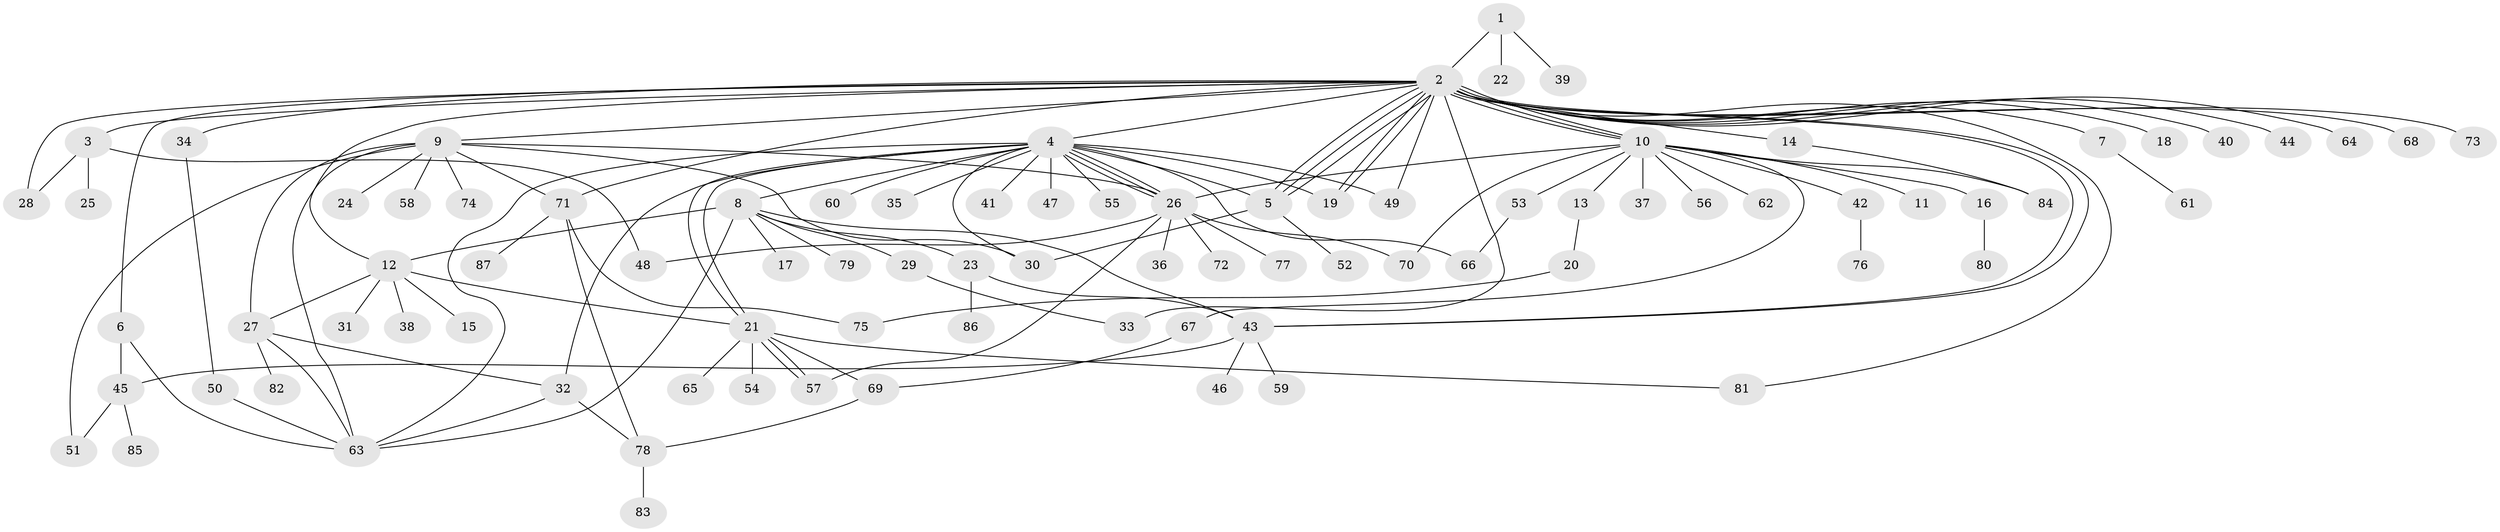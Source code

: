 // Generated by graph-tools (version 1.1) at 2025/11/02/27/25 16:11:10]
// undirected, 87 vertices, 130 edges
graph export_dot {
graph [start="1"]
  node [color=gray90,style=filled];
  1;
  2;
  3;
  4;
  5;
  6;
  7;
  8;
  9;
  10;
  11;
  12;
  13;
  14;
  15;
  16;
  17;
  18;
  19;
  20;
  21;
  22;
  23;
  24;
  25;
  26;
  27;
  28;
  29;
  30;
  31;
  32;
  33;
  34;
  35;
  36;
  37;
  38;
  39;
  40;
  41;
  42;
  43;
  44;
  45;
  46;
  47;
  48;
  49;
  50;
  51;
  52;
  53;
  54;
  55;
  56;
  57;
  58;
  59;
  60;
  61;
  62;
  63;
  64;
  65;
  66;
  67;
  68;
  69;
  70;
  71;
  72;
  73;
  74;
  75;
  76;
  77;
  78;
  79;
  80;
  81;
  82;
  83;
  84;
  85;
  86;
  87;
  1 -- 2;
  1 -- 22;
  1 -- 39;
  2 -- 3;
  2 -- 4;
  2 -- 5;
  2 -- 5;
  2 -- 5;
  2 -- 6;
  2 -- 7;
  2 -- 9;
  2 -- 10;
  2 -- 10;
  2 -- 10;
  2 -- 12;
  2 -- 14;
  2 -- 18;
  2 -- 19;
  2 -- 19;
  2 -- 28;
  2 -- 33;
  2 -- 34;
  2 -- 40;
  2 -- 43;
  2 -- 43;
  2 -- 44;
  2 -- 49;
  2 -- 64;
  2 -- 68;
  2 -- 71;
  2 -- 73;
  2 -- 81;
  3 -- 25;
  3 -- 28;
  3 -- 48;
  4 -- 5;
  4 -- 8;
  4 -- 19;
  4 -- 21;
  4 -- 21;
  4 -- 26;
  4 -- 26;
  4 -- 26;
  4 -- 30;
  4 -- 32;
  4 -- 35;
  4 -- 41;
  4 -- 47;
  4 -- 49;
  4 -- 55;
  4 -- 60;
  4 -- 63;
  4 -- 66;
  5 -- 30;
  5 -- 52;
  6 -- 45;
  6 -- 63;
  7 -- 61;
  8 -- 12;
  8 -- 17;
  8 -- 23;
  8 -- 29;
  8 -- 43;
  8 -- 63;
  8 -- 79;
  9 -- 24;
  9 -- 26;
  9 -- 27;
  9 -- 30;
  9 -- 51;
  9 -- 58;
  9 -- 63;
  9 -- 71;
  9 -- 74;
  10 -- 11;
  10 -- 13;
  10 -- 16;
  10 -- 26;
  10 -- 37;
  10 -- 42;
  10 -- 53;
  10 -- 56;
  10 -- 62;
  10 -- 67;
  10 -- 70;
  10 -- 84;
  12 -- 15;
  12 -- 21;
  12 -- 27;
  12 -- 31;
  12 -- 38;
  13 -- 20;
  14 -- 84;
  16 -- 80;
  20 -- 75;
  21 -- 54;
  21 -- 57;
  21 -- 57;
  21 -- 65;
  21 -- 69;
  21 -- 81;
  23 -- 43;
  23 -- 86;
  26 -- 36;
  26 -- 48;
  26 -- 57;
  26 -- 70;
  26 -- 72;
  26 -- 77;
  27 -- 32;
  27 -- 63;
  27 -- 82;
  29 -- 33;
  32 -- 63;
  32 -- 78;
  34 -- 50;
  42 -- 76;
  43 -- 45;
  43 -- 46;
  43 -- 59;
  45 -- 51;
  45 -- 85;
  50 -- 63;
  53 -- 66;
  67 -- 69;
  69 -- 78;
  71 -- 75;
  71 -- 78;
  71 -- 87;
  78 -- 83;
}
